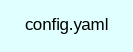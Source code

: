digraph TopLevel {
    compound = true
    bgcolor = lightcyan1
    fontname = Arial
    fontsize = 8
    label = "config.yaml"
    node [
        fontname = Arial,
        fontsize = 8,
        color = black
    ]

}

